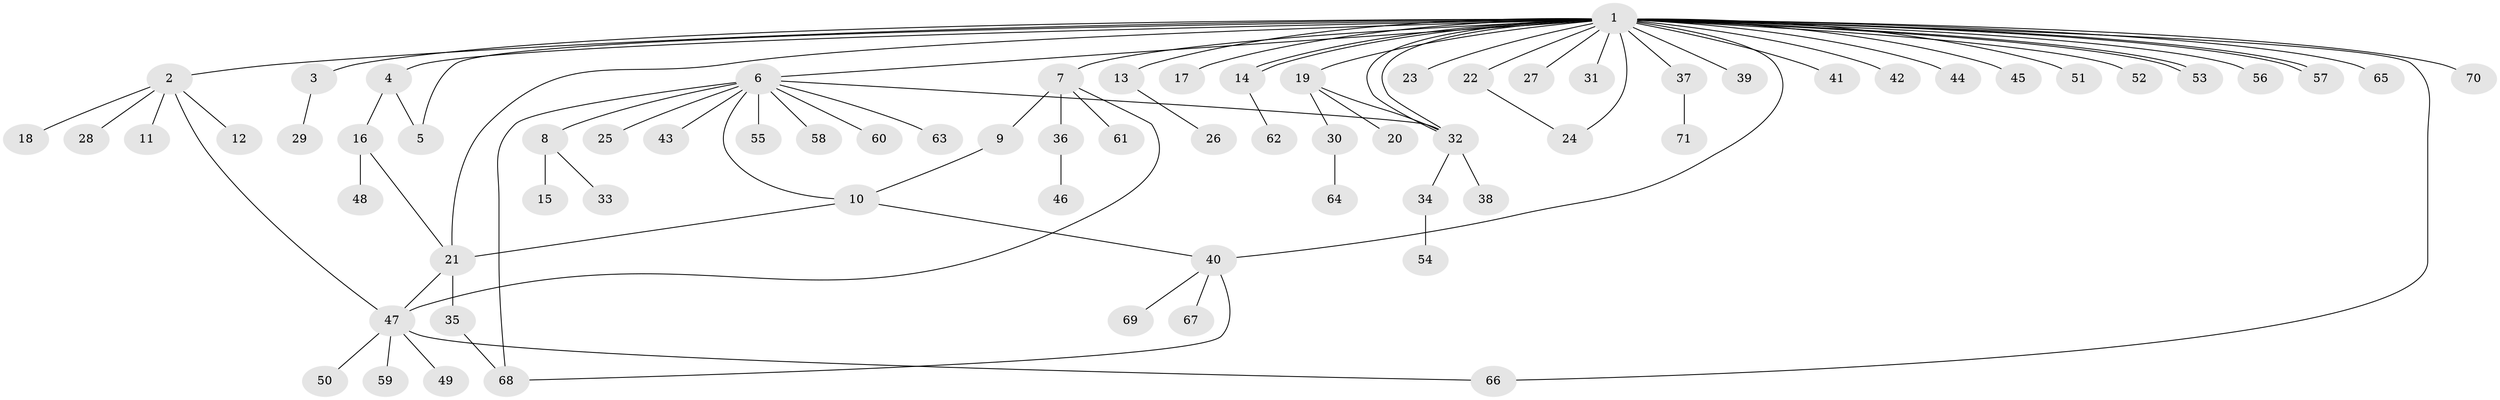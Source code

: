 // coarse degree distribution, {2: 0.04081632653061224, 32: 0.02040816326530612, 1: 0.8775510204081632, 5: 0.02040816326530612, 10: 0.02040816326530612, 6: 0.02040816326530612}
// Generated by graph-tools (version 1.1) at 2025/51/03/04/25 21:51:23]
// undirected, 71 vertices, 87 edges
graph export_dot {
graph [start="1"]
  node [color=gray90,style=filled];
  1;
  2;
  3;
  4;
  5;
  6;
  7;
  8;
  9;
  10;
  11;
  12;
  13;
  14;
  15;
  16;
  17;
  18;
  19;
  20;
  21;
  22;
  23;
  24;
  25;
  26;
  27;
  28;
  29;
  30;
  31;
  32;
  33;
  34;
  35;
  36;
  37;
  38;
  39;
  40;
  41;
  42;
  43;
  44;
  45;
  46;
  47;
  48;
  49;
  50;
  51;
  52;
  53;
  54;
  55;
  56;
  57;
  58;
  59;
  60;
  61;
  62;
  63;
  64;
  65;
  66;
  67;
  68;
  69;
  70;
  71;
  1 -- 2;
  1 -- 3;
  1 -- 4;
  1 -- 5;
  1 -- 6;
  1 -- 7;
  1 -- 13;
  1 -- 14;
  1 -- 14;
  1 -- 17;
  1 -- 19;
  1 -- 21;
  1 -- 22;
  1 -- 23;
  1 -- 24;
  1 -- 27;
  1 -- 31;
  1 -- 32;
  1 -- 32;
  1 -- 37;
  1 -- 39;
  1 -- 40;
  1 -- 41;
  1 -- 42;
  1 -- 44;
  1 -- 45;
  1 -- 51;
  1 -- 52;
  1 -- 53;
  1 -- 53;
  1 -- 56;
  1 -- 57;
  1 -- 57;
  1 -- 65;
  1 -- 66;
  1 -- 70;
  2 -- 11;
  2 -- 12;
  2 -- 18;
  2 -- 28;
  2 -- 47;
  3 -- 29;
  4 -- 5;
  4 -- 16;
  6 -- 8;
  6 -- 10;
  6 -- 25;
  6 -- 32;
  6 -- 43;
  6 -- 55;
  6 -- 58;
  6 -- 60;
  6 -- 63;
  6 -- 68;
  7 -- 9;
  7 -- 36;
  7 -- 47;
  7 -- 61;
  8 -- 15;
  8 -- 33;
  9 -- 10;
  10 -- 21;
  10 -- 40;
  13 -- 26;
  14 -- 62;
  16 -- 21;
  16 -- 48;
  19 -- 20;
  19 -- 30;
  19 -- 32;
  21 -- 35;
  21 -- 47;
  22 -- 24;
  30 -- 64;
  32 -- 34;
  32 -- 38;
  34 -- 54;
  35 -- 68;
  36 -- 46;
  37 -- 71;
  40 -- 67;
  40 -- 68;
  40 -- 69;
  47 -- 49;
  47 -- 50;
  47 -- 59;
  47 -- 66;
}
